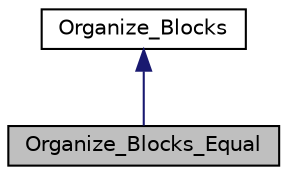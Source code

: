 digraph "Organize_Blocks_Equal"
{
  edge [fontname="Helvetica",fontsize="10",labelfontname="Helvetica",labelfontsize="10"];
  node [fontname="Helvetica",fontsize="10",shape=record];
  Node1 [label="Organize_Blocks_Equal",height=0.2,width=0.4,color="black", fillcolor="grey75", style="filled", fontcolor="black"];
  Node2 -> Node1 [dir="back",color="midnightblue",fontsize="10",style="solid",fontname="Helvetica"];
  Node2 [label="Organize_Blocks",height=0.2,width=0.4,color="black", fillcolor="white", style="filled",URL="$classOrganize__Blocks.html"];
}
